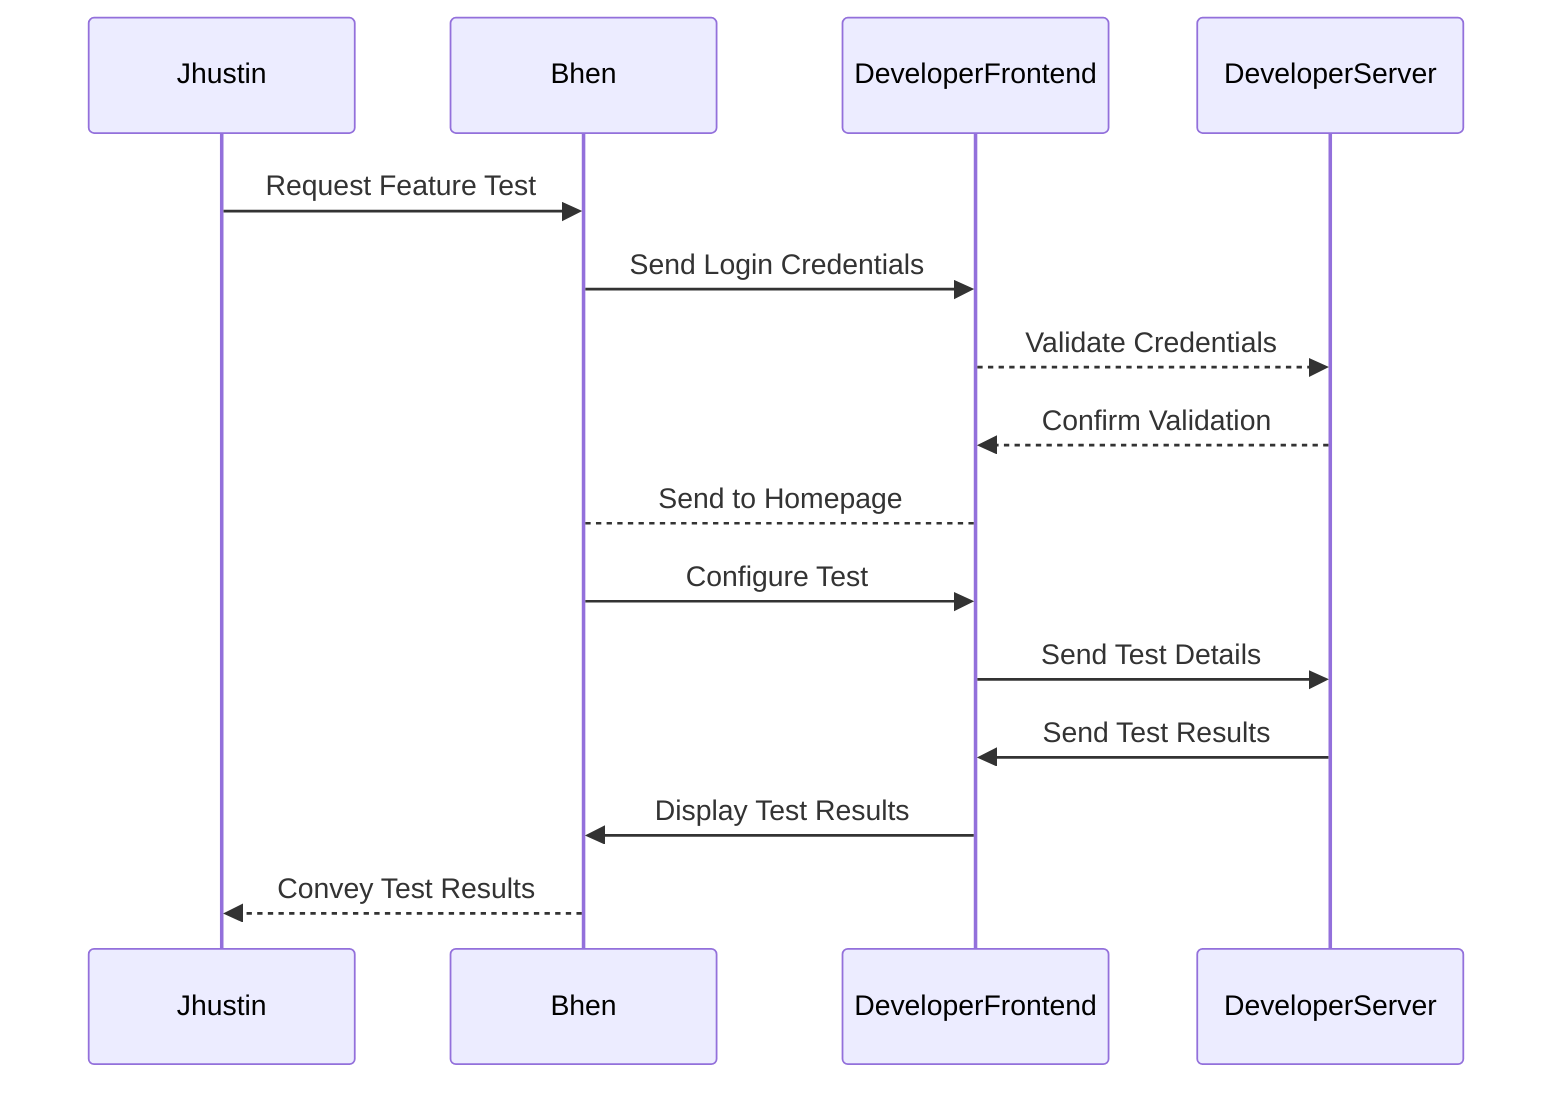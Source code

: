 sequenceDiagram
   participant Jhustin
   participant Bhen
   participant DeveloperFrontend
   participant DeveloperServer

   %% Step 1: Ask Developer to run tests
   Jhustin->>Bhen: Request Feature Test

   %% Step 2: Login to Developer Clone
   Bhen->>DeveloperFrontend: Send Login Credentials
   DeveloperFrontend-->>DeveloperServer: Validate Credentials
   DeveloperServer-->>DeveloperFrontend: Confirm Validation
   DeveloperFrontend-->Bhen: Send to Homepage

   %% Step 3: Run Tests
   Bhen->>DeveloperFrontend: Configure Test
   DeveloperFrontend->>DeveloperServer: Send Test Details
   DeveloperServer->>DeveloperFrontend: Send Test Results
   DeveloperFrontend->>Bhen: Display Test Results

   %% Step 4: Convey Results
   Bhen-->>Jhustin: Convey Test Results